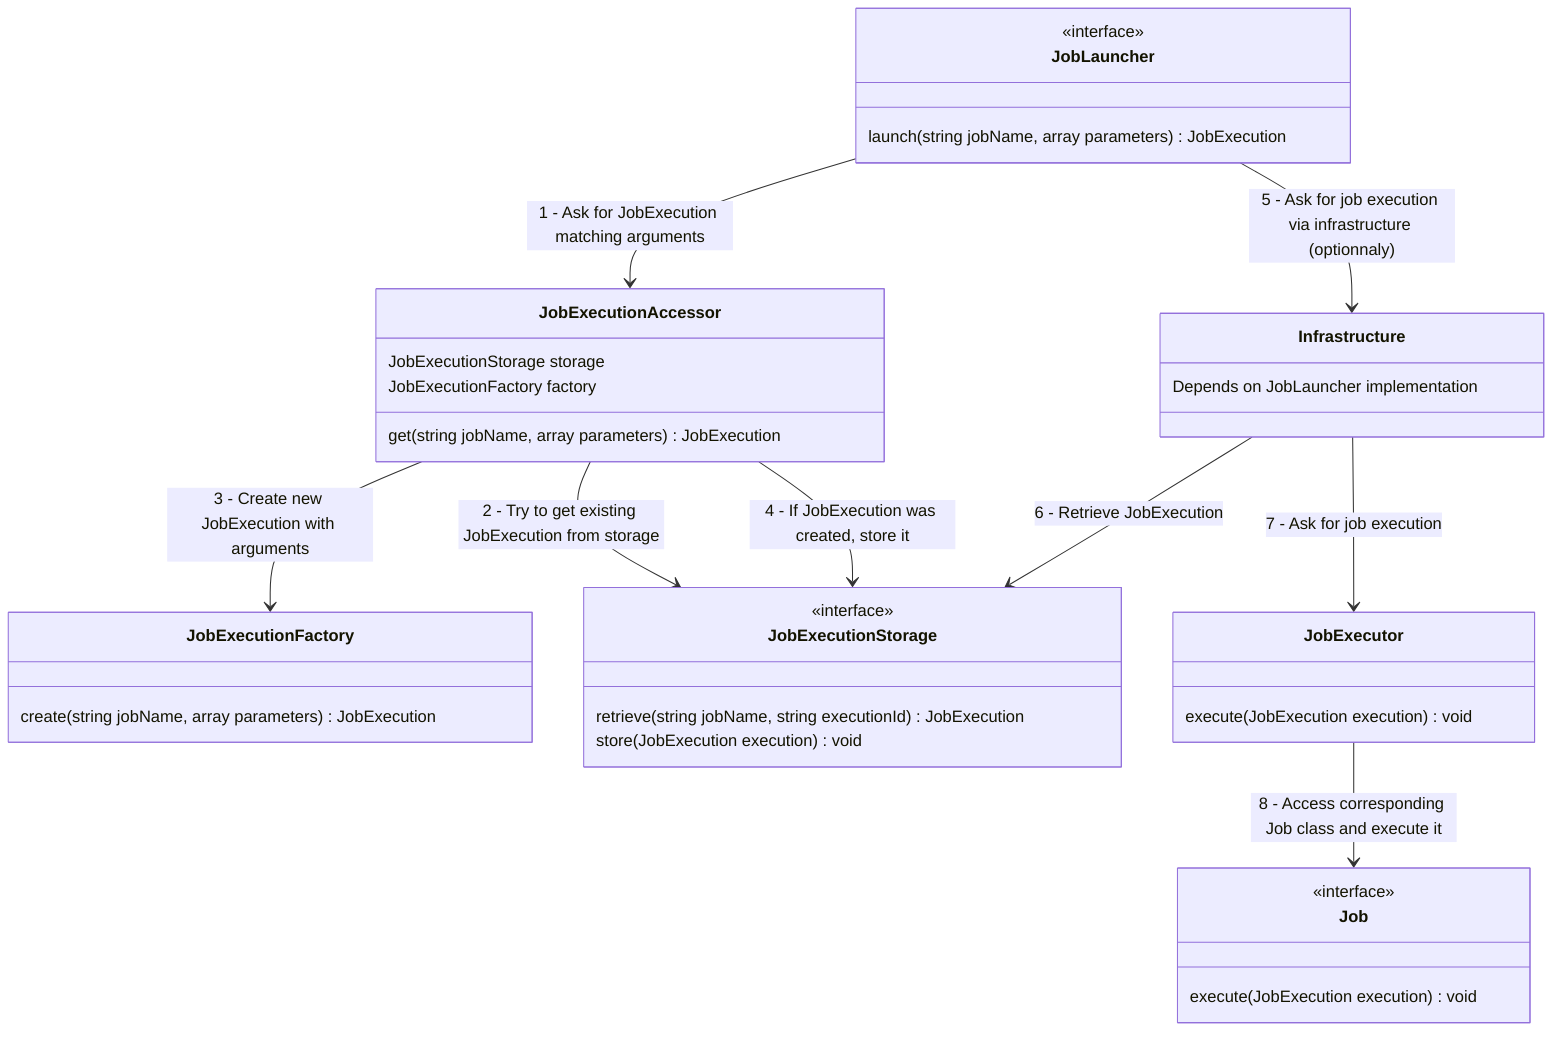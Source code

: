 classDiagram
    JobLauncher --> JobExecutionAccessor: 1 - Ask for JobExecution matching arguments
    JobExecutionAccessor --> JobExecutionFactory: 3 - Create new JobExecution with arguments
    JobExecutionAccessor --> JobExecutionStorage: 2 - Try to get existing JobExecution from storage
    JobExecutionAccessor --> JobExecutionStorage: 4 - If JobExecution was created, store it
    JobLauncher --> Infrastructure: 5 - Ask for job execution via infrastructure (optionnaly)
    Infrastructure --> JobExecutionStorage: 6 - Retrieve JobExecution
    Infrastructure --> JobExecutor: 7 - Ask for job execution
    JobExecutor --> Job: 8 - Access corresponding Job class and execute it
    class JobLauncher {
        <<interface>>
        launch(string jobName, array parameters) JobExecution
    }
    class JobExecutionAccessor {
        JobExecutionStorage storage
        JobExecutionFactory factory
        get(string jobName, array parameters) JobExecution
    }
    class JobExecutionFactory {
        create(string jobName, array parameters) JobExecution
    }
    class JobExecutionStorage {
        <<interface>>
        retrieve(string jobName, string executionId) JobExecution
        store(JobExecution execution) void
    }
    class Infrastructure {
        Depends on JobLauncher implementation
    }
    class JobExecutor {
        execute(JobExecution execution) void
    }
    class Job {
        <<interface>>
        execute(JobExecution execution) void
    }